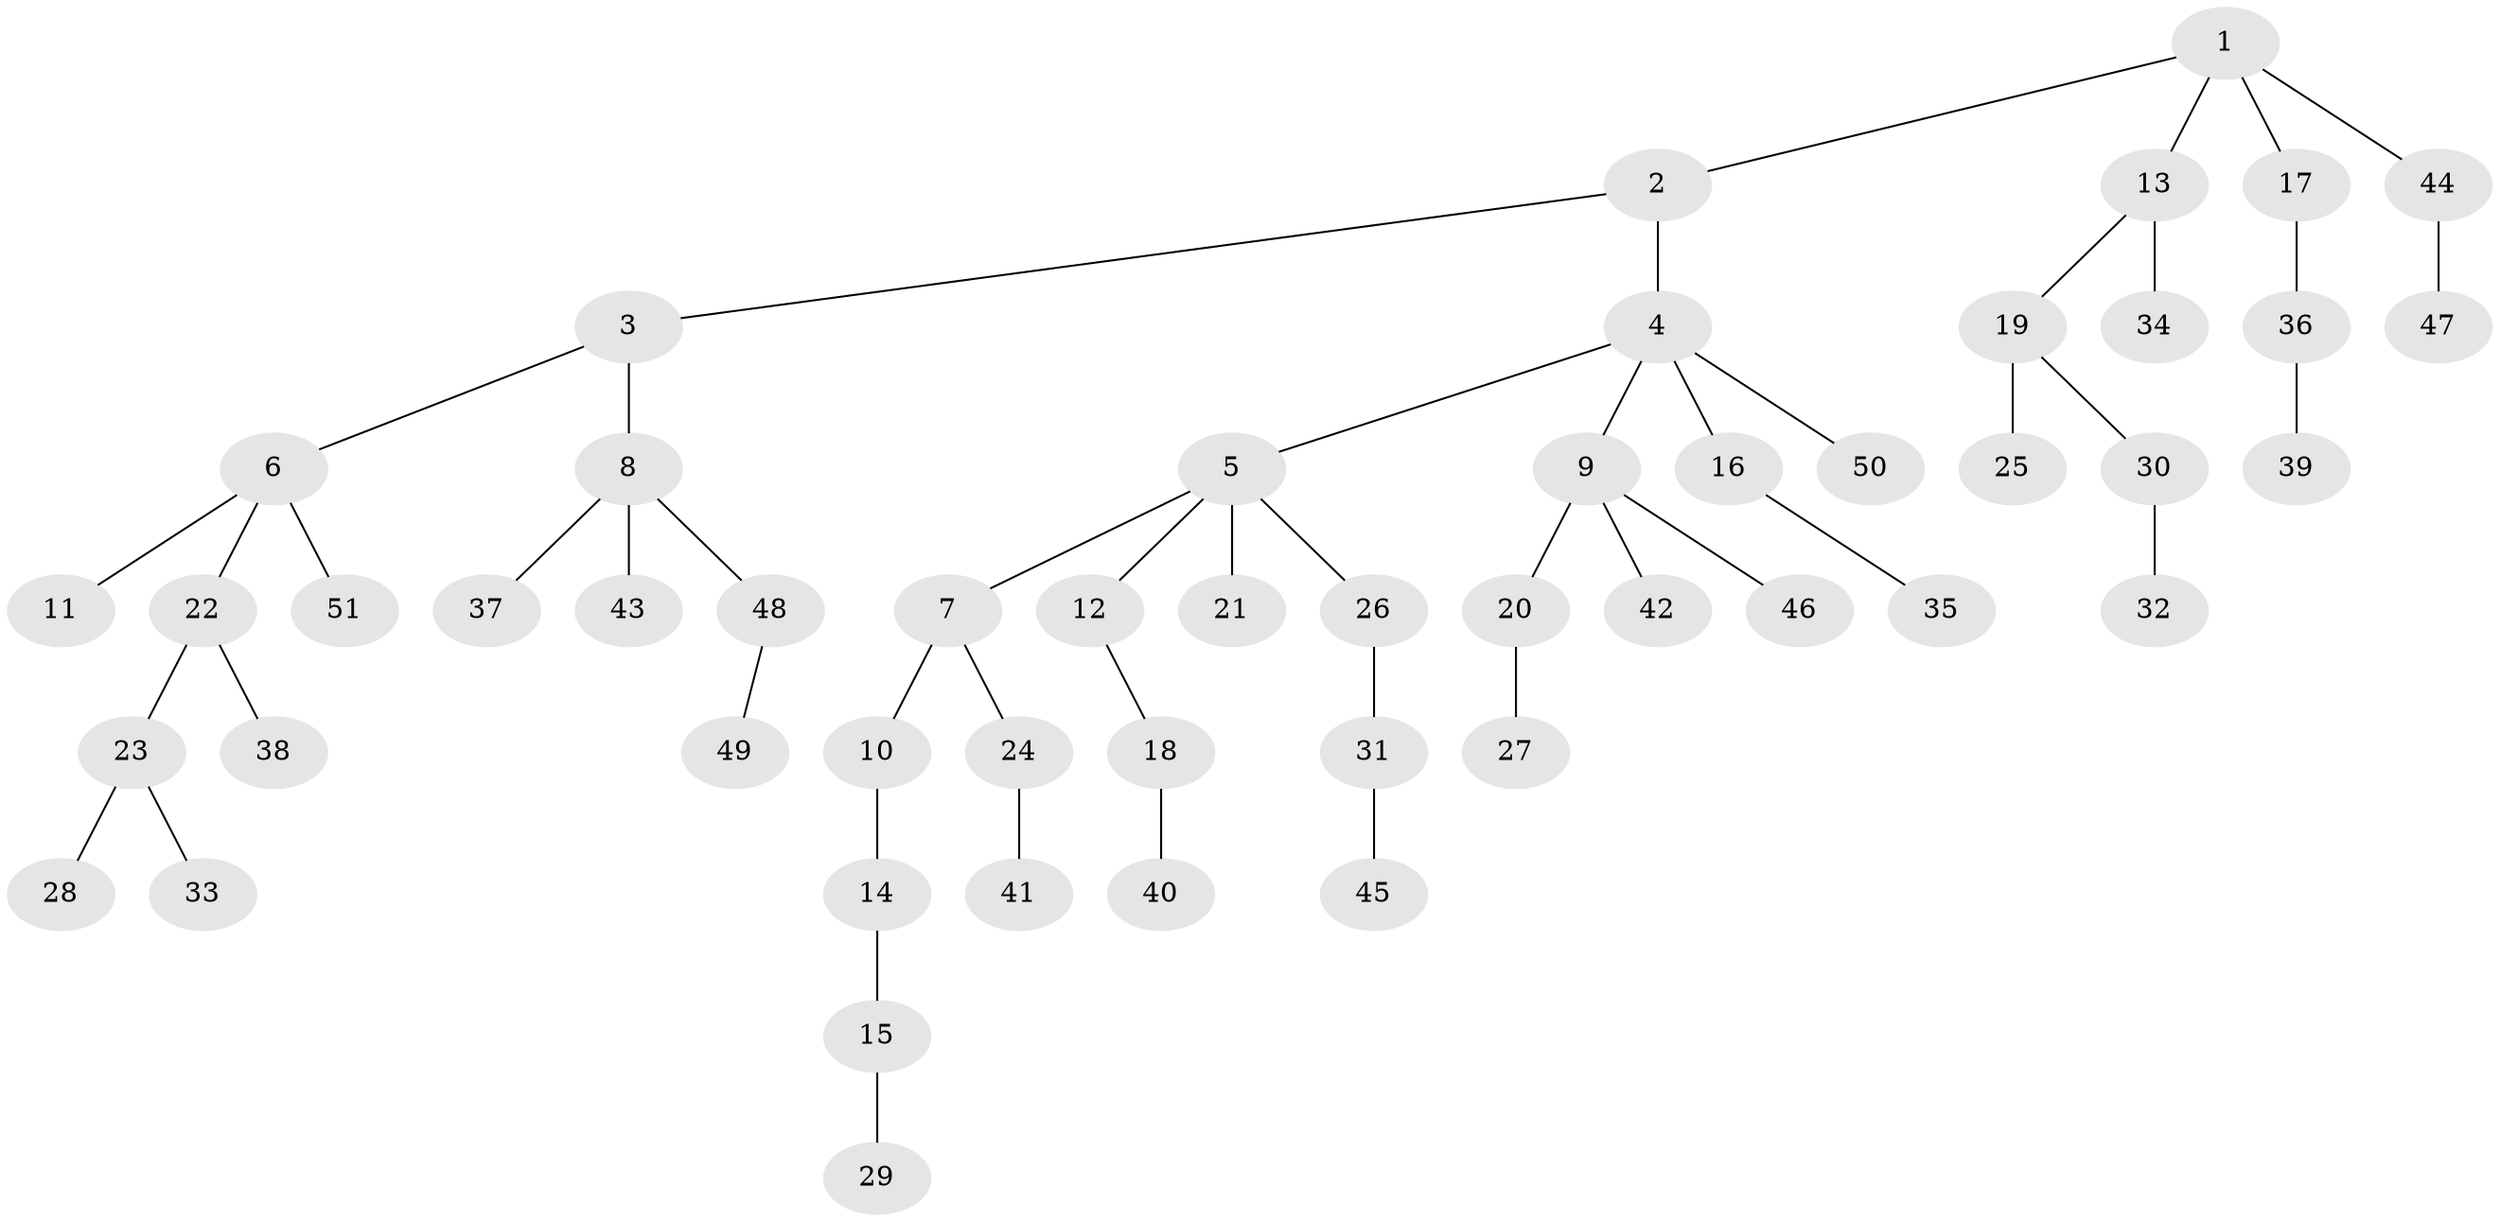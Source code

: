 // coarse degree distribution, {1: 0.8, 2: 0.06666666666666667, 8: 0.06666666666666667, 6: 0.06666666666666667}
// Generated by graph-tools (version 1.1) at 2025/56/03/04/25 21:56:03]
// undirected, 51 vertices, 50 edges
graph export_dot {
graph [start="1"]
  node [color=gray90,style=filled];
  1;
  2;
  3;
  4;
  5;
  6;
  7;
  8;
  9;
  10;
  11;
  12;
  13;
  14;
  15;
  16;
  17;
  18;
  19;
  20;
  21;
  22;
  23;
  24;
  25;
  26;
  27;
  28;
  29;
  30;
  31;
  32;
  33;
  34;
  35;
  36;
  37;
  38;
  39;
  40;
  41;
  42;
  43;
  44;
  45;
  46;
  47;
  48;
  49;
  50;
  51;
  1 -- 2;
  1 -- 13;
  1 -- 17;
  1 -- 44;
  2 -- 3;
  2 -- 4;
  3 -- 6;
  3 -- 8;
  4 -- 5;
  4 -- 9;
  4 -- 16;
  4 -- 50;
  5 -- 7;
  5 -- 12;
  5 -- 21;
  5 -- 26;
  6 -- 11;
  6 -- 22;
  6 -- 51;
  7 -- 10;
  7 -- 24;
  8 -- 37;
  8 -- 43;
  8 -- 48;
  9 -- 20;
  9 -- 42;
  9 -- 46;
  10 -- 14;
  12 -- 18;
  13 -- 19;
  13 -- 34;
  14 -- 15;
  15 -- 29;
  16 -- 35;
  17 -- 36;
  18 -- 40;
  19 -- 25;
  19 -- 30;
  20 -- 27;
  22 -- 23;
  22 -- 38;
  23 -- 28;
  23 -- 33;
  24 -- 41;
  26 -- 31;
  30 -- 32;
  31 -- 45;
  36 -- 39;
  44 -- 47;
  48 -- 49;
}
